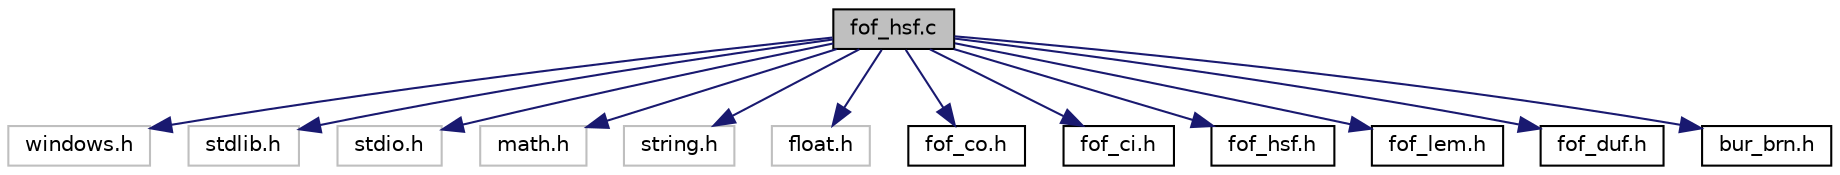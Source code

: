 digraph "fof_hsf.c"
{
  edge [fontname="Helvetica",fontsize="10",labelfontname="Helvetica",labelfontsize="10"];
  node [fontname="Helvetica",fontsize="10",shape=record];
  Node1 [label="fof_hsf.c",height=0.2,width=0.4,color="black", fillcolor="grey75", style="filled", fontcolor="black"];
  Node1 -> Node2 [color="midnightblue",fontsize="10",style="solid",fontname="Helvetica"];
  Node2 [label="windows.h",height=0.2,width=0.4,color="grey75", fillcolor="white", style="filled"];
  Node1 -> Node3 [color="midnightblue",fontsize="10",style="solid",fontname="Helvetica"];
  Node3 [label="stdlib.h",height=0.2,width=0.4,color="grey75", fillcolor="white", style="filled"];
  Node1 -> Node4 [color="midnightblue",fontsize="10",style="solid",fontname="Helvetica"];
  Node4 [label="stdio.h",height=0.2,width=0.4,color="grey75", fillcolor="white", style="filled"];
  Node1 -> Node5 [color="midnightblue",fontsize="10",style="solid",fontname="Helvetica"];
  Node5 [label="math.h",height=0.2,width=0.4,color="grey75", fillcolor="white", style="filled"];
  Node1 -> Node6 [color="midnightblue",fontsize="10",style="solid",fontname="Helvetica"];
  Node6 [label="string.h",height=0.2,width=0.4,color="grey75", fillcolor="white", style="filled"];
  Node1 -> Node7 [color="midnightblue",fontsize="10",style="solid",fontname="Helvetica"];
  Node7 [label="float.h",height=0.2,width=0.4,color="grey75", fillcolor="white", style="filled"];
  Node1 -> Node8 [color="midnightblue",fontsize="10",style="solid",fontname="Helvetica"];
  Node8 [label="fof_co.h",height=0.2,width=0.4,color="black", fillcolor="white", style="filled",URL="$fof__co_8h.html"];
  Node1 -> Node9 [color="midnightblue",fontsize="10",style="solid",fontname="Helvetica"];
  Node9 [label="fof_ci.h",height=0.2,width=0.4,color="black", fillcolor="white", style="filled",URL="$fof__ci_8h.html"];
  Node1 -> Node10 [color="midnightblue",fontsize="10",style="solid",fontname="Helvetica"];
  Node10 [label="fof_hsf.h",height=0.2,width=0.4,color="black", fillcolor="white", style="filled",URL="$fof__hsf_8h.html"];
  Node1 -> Node11 [color="midnightblue",fontsize="10",style="solid",fontname="Helvetica"];
  Node11 [label="fof_lem.h",height=0.2,width=0.4,color="black", fillcolor="white", style="filled",URL="$fof__lem_8h.html"];
  Node1 -> Node12 [color="midnightblue",fontsize="10",style="solid",fontname="Helvetica"];
  Node12 [label="fof_duf.h",height=0.2,width=0.4,color="black", fillcolor="white", style="filled",URL="$fof__duf_8h.html"];
  Node1 -> Node13 [color="midnightblue",fontsize="10",style="solid",fontname="Helvetica"];
  Node13 [label="bur_brn.h",height=0.2,width=0.4,color="black", fillcolor="white", style="filled",URL="$bur__brn_8h.html"];
}
